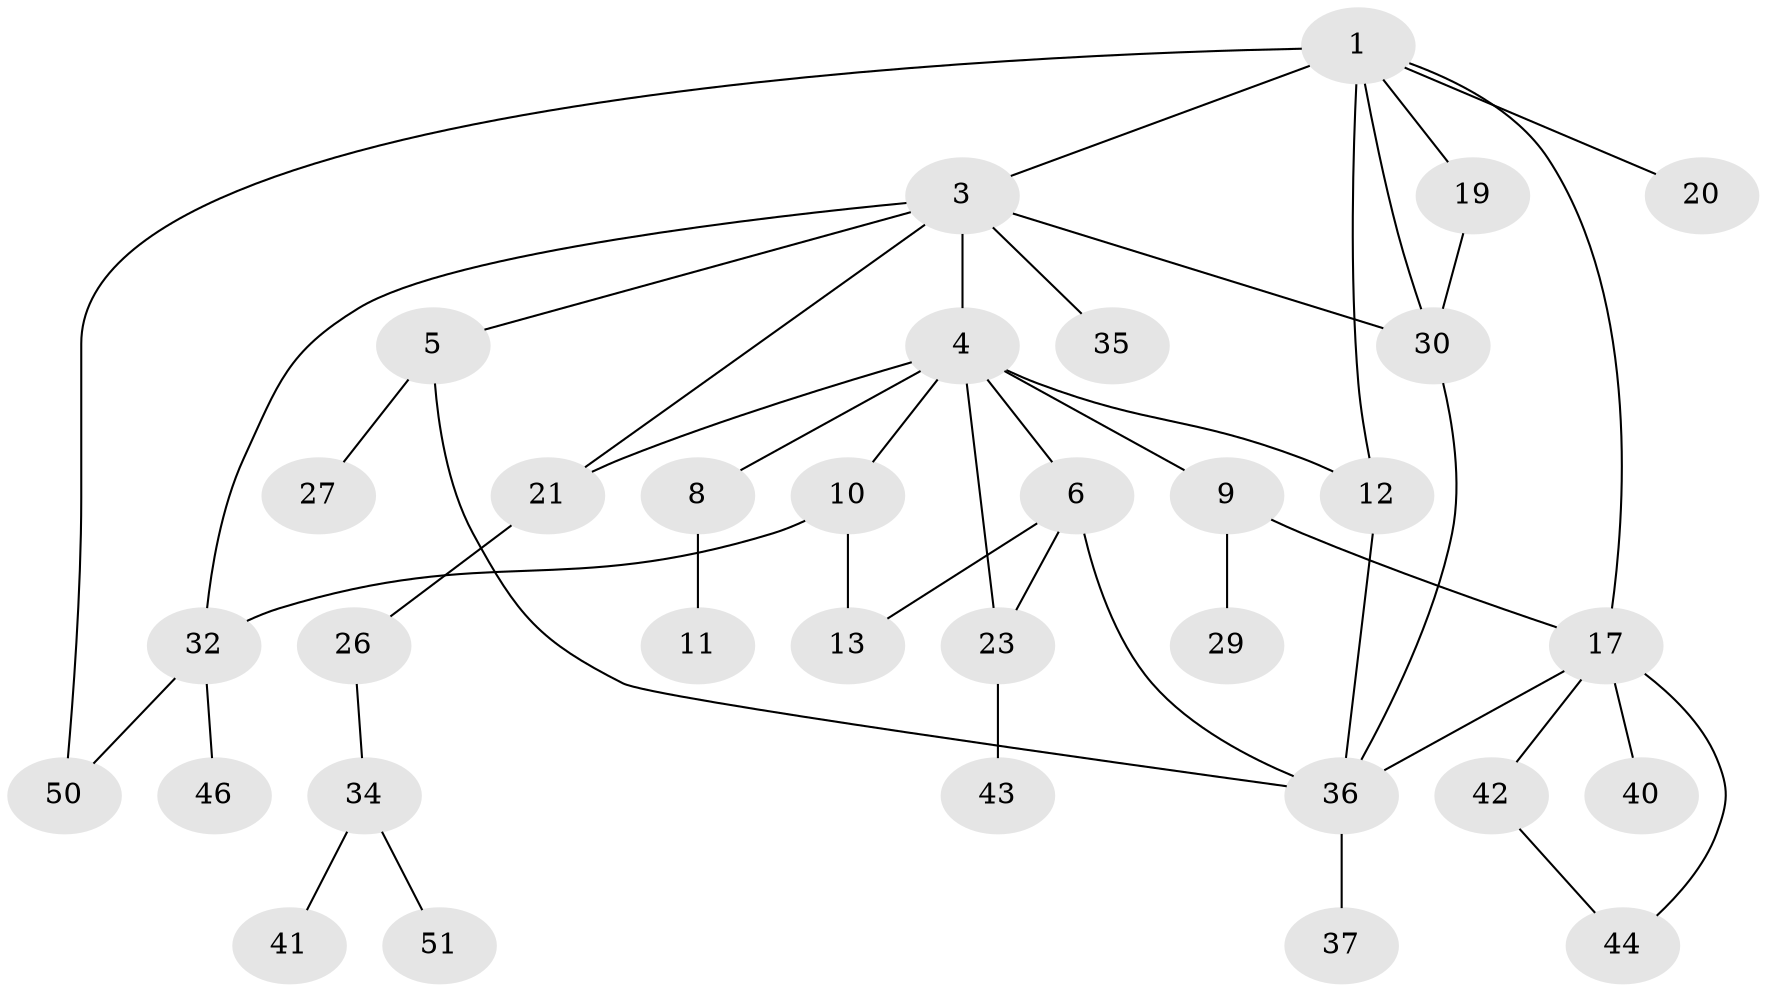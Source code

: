 // original degree distribution, {3: 0.23529411764705882, 6: 0.0392156862745098, 7: 0.0196078431372549, 2: 0.27450980392156865, 5: 0.0196078431372549, 1: 0.27450980392156865, 4: 0.13725490196078433}
// Generated by graph-tools (version 1.1) at 2025/10/02/27/25 16:10:53]
// undirected, 33 vertices, 46 edges
graph export_dot {
graph [start="1"]
  node [color=gray90,style=filled];
  1 [super="+2"];
  3 [super="+24"];
  4 [super="+7"];
  5 [super="+22"];
  6 [super="+31"];
  8 [super="+38"];
  9 [super="+15"];
  10;
  11;
  12 [super="+16"];
  13 [super="+14"];
  17 [super="+18"];
  19;
  20;
  21 [super="+25"];
  23 [super="+28"];
  26 [super="+49"];
  27;
  29;
  30 [super="+39"];
  32 [super="+33"];
  34 [super="+48"];
  35;
  36 [super="+47"];
  37;
  40;
  41;
  42;
  43;
  44 [super="+45"];
  46;
  50;
  51;
  1 -- 12;
  1 -- 30;
  1 -- 17;
  1 -- 3;
  1 -- 50;
  1 -- 19;
  1 -- 20;
  3 -- 4;
  3 -- 5;
  3 -- 21;
  3 -- 35;
  3 -- 32;
  3 -- 30;
  4 -- 6;
  4 -- 8;
  4 -- 12 [weight=2];
  4 -- 21;
  4 -- 9;
  4 -- 10;
  4 -- 23;
  5 -- 27;
  5 -- 36;
  6 -- 23;
  6 -- 13;
  6 -- 36;
  8 -- 11;
  9 -- 17;
  9 -- 29;
  10 -- 13;
  10 -- 32;
  12 -- 36;
  17 -- 40;
  17 -- 42;
  17 -- 44;
  17 -- 36;
  19 -- 30;
  21 -- 26;
  23 -- 43;
  26 -- 34;
  30 -- 36;
  32 -- 50;
  32 -- 46;
  34 -- 41;
  34 -- 51;
  36 -- 37;
  42 -- 44;
}
